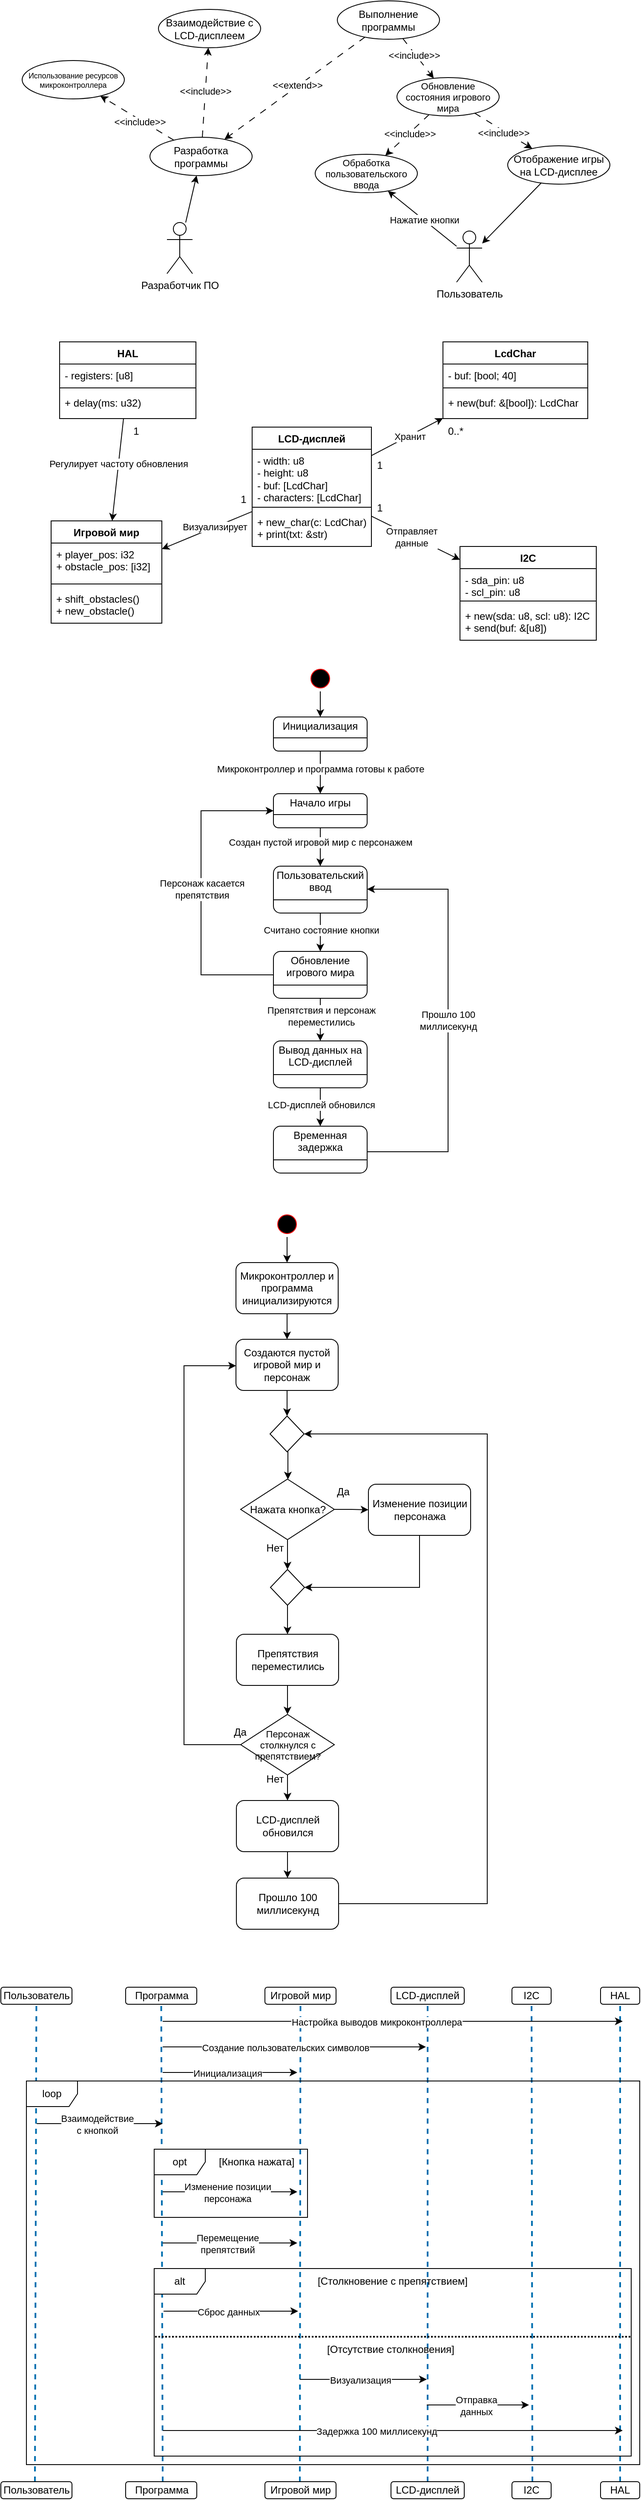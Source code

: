 <mxfile version="24.7.17">
  <diagram name="Страница — 1" id="KuF1aNF__Dn9vjjgXvMM">
    <mxGraphModel dx="986" dy="610" grid="1" gridSize="10" guides="1" tooltips="1" connect="1" arrows="1" fold="1" page="1" pageScale="1" pageWidth="827" pageHeight="1169" math="0" shadow="0">
      <root>
        <mxCell id="0" />
        <mxCell id="1" parent="0" />
        <mxCell id="JjOBAPiL2dtptpmDhJaX-1" value="Пользователь" style="shape=umlActor;verticalLabelPosition=bottom;verticalAlign=top;html=1;outlineConnect=0;" vertex="1" parent="1">
          <mxGeometry x="570" y="300" width="30" height="60" as="geometry" />
        </mxCell>
        <mxCell id="JjOBAPiL2dtptpmDhJaX-2" value="Разработчик ПО" style="shape=umlActor;verticalLabelPosition=bottom;verticalAlign=top;html=1;outlineConnect=0;" vertex="1" parent="1">
          <mxGeometry x="230" y="290" width="30" height="60" as="geometry" />
        </mxCell>
        <mxCell id="JjOBAPiL2dtptpmDhJaX-4" value="Разработка программы" style="ellipse;whiteSpace=wrap;html=1;" vertex="1" parent="1">
          <mxGeometry x="210" y="190" width="120" height="45" as="geometry" />
        </mxCell>
        <mxCell id="JjOBAPiL2dtptpmDhJaX-5" value="Использование ресурсов микроконтроллера" style="ellipse;whiteSpace=wrap;html=1;fontSize=9;" vertex="1" parent="1">
          <mxGeometry x="60" y="100" width="120" height="45" as="geometry" />
        </mxCell>
        <mxCell id="JjOBAPiL2dtptpmDhJaX-6" value="Взаимодействие с LCD-дисплеем" style="ellipse;whiteSpace=wrap;html=1;" vertex="1" parent="1">
          <mxGeometry x="220" y="40" width="120" height="45" as="geometry" />
        </mxCell>
        <mxCell id="JjOBAPiL2dtptpmDhJaX-7" value="Выполнение программы" style="ellipse;whiteSpace=wrap;html=1;" vertex="1" parent="1">
          <mxGeometry x="430" y="30" width="120" height="45" as="geometry" />
        </mxCell>
        <mxCell id="JjOBAPiL2dtptpmDhJaX-8" value="Обновление состояния игрового мира" style="ellipse;whiteSpace=wrap;html=1;fontSize=11;" vertex="1" parent="1">
          <mxGeometry x="500" y="120" width="120" height="45" as="geometry" />
        </mxCell>
        <mxCell id="JjOBAPiL2dtptpmDhJaX-9" value="Обработка пользовательского ввода" style="ellipse;whiteSpace=wrap;html=1;fontSize=11;" vertex="1" parent="1">
          <mxGeometry x="404" y="210" width="120" height="45" as="geometry" />
        </mxCell>
        <mxCell id="JjOBAPiL2dtptpmDhJaX-10" value="Отображение игры на LCD-дисплее" style="ellipse;whiteSpace=wrap;html=1;" vertex="1" parent="1">
          <mxGeometry x="630" y="200" width="120" height="45" as="geometry" />
        </mxCell>
        <mxCell id="JjOBAPiL2dtptpmDhJaX-17" value="" style="endArrow=classic;html=1;rounded=0;dashed=1;dashPattern=8 8;" edge="1" parent="1" source="JjOBAPiL2dtptpmDhJaX-4" target="JjOBAPiL2dtptpmDhJaX-5">
          <mxGeometry width="50" height="50" relative="1" as="geometry">
            <mxPoint x="360" y="200" as="sourcePoint" />
            <mxPoint x="410" y="150" as="targetPoint" />
          </mxGeometry>
        </mxCell>
        <mxCell id="JjOBAPiL2dtptpmDhJaX-33" value="&amp;lt;&amp;lt;include&amp;gt;&amp;gt;" style="edgeLabel;html=1;align=center;verticalAlign=middle;resizable=0;points=[];" vertex="1" connectable="0" parent="JjOBAPiL2dtptpmDhJaX-17">
          <mxGeometry x="-0.087" y="2" relative="1" as="geometry">
            <mxPoint as="offset" />
          </mxGeometry>
        </mxCell>
        <mxCell id="JjOBAPiL2dtptpmDhJaX-18" value="" style="endArrow=classic;html=1;rounded=0;dashed=1;dashPattern=8 8;" edge="1" parent="1" source="JjOBAPiL2dtptpmDhJaX-4" target="JjOBAPiL2dtptpmDhJaX-6">
          <mxGeometry width="50" height="50" relative="1" as="geometry">
            <mxPoint x="330" y="171" as="sourcePoint" />
            <mxPoint x="244" y="120" as="targetPoint" />
          </mxGeometry>
        </mxCell>
        <mxCell id="JjOBAPiL2dtptpmDhJaX-32" value="&amp;lt;&amp;lt;include&amp;gt;&amp;gt;" style="edgeLabel;html=1;align=center;verticalAlign=middle;resizable=0;points=[];" vertex="1" connectable="0" parent="JjOBAPiL2dtptpmDhJaX-18">
          <mxGeometry x="0.026" relative="1" as="geometry">
            <mxPoint as="offset" />
          </mxGeometry>
        </mxCell>
        <mxCell id="JjOBAPiL2dtptpmDhJaX-19" value="" style="endArrow=classic;html=1;rounded=0;dashed=1;dashPattern=8 8;" edge="1" parent="1" source="JjOBAPiL2dtptpmDhJaX-7" target="JjOBAPiL2dtptpmDhJaX-4">
          <mxGeometry width="50" height="50" relative="1" as="geometry">
            <mxPoint x="390" y="165" as="sourcePoint" />
            <mxPoint x="390" y="60" as="targetPoint" />
          </mxGeometry>
        </mxCell>
        <mxCell id="JjOBAPiL2dtptpmDhJaX-31" value="&amp;lt;&amp;lt;extend&amp;gt;&amp;gt;" style="edgeLabel;html=1;align=center;verticalAlign=middle;resizable=0;points=[];" vertex="1" connectable="0" parent="JjOBAPiL2dtptpmDhJaX-19">
          <mxGeometry x="-0.043" y="-1" relative="1" as="geometry">
            <mxPoint as="offset" />
          </mxGeometry>
        </mxCell>
        <mxCell id="JjOBAPiL2dtptpmDhJaX-20" value="" style="endArrow=classic;html=1;rounded=0;dashed=1;dashPattern=8 8;" edge="1" parent="1" source="JjOBAPiL2dtptpmDhJaX-7" target="JjOBAPiL2dtptpmDhJaX-8">
          <mxGeometry width="50" height="50" relative="1" as="geometry">
            <mxPoint x="484" y="130" as="sourcePoint" />
            <mxPoint x="310" y="251" as="targetPoint" />
          </mxGeometry>
        </mxCell>
        <mxCell id="JjOBAPiL2dtptpmDhJaX-30" value="&amp;lt;&amp;lt;include&amp;gt;&amp;gt;" style="edgeLabel;html=1;align=center;verticalAlign=middle;resizable=0;points=[];" vertex="1" connectable="0" parent="JjOBAPiL2dtptpmDhJaX-20">
          <mxGeometry x="-0.202" y="-2" relative="1" as="geometry">
            <mxPoint as="offset" />
          </mxGeometry>
        </mxCell>
        <mxCell id="JjOBAPiL2dtptpmDhJaX-21" value="" style="endArrow=classic;html=1;rounded=0;dashed=1;dashPattern=8 8;" edge="1" parent="1" source="JjOBAPiL2dtptpmDhJaX-8" target="JjOBAPiL2dtptpmDhJaX-9">
          <mxGeometry width="50" height="50" relative="1" as="geometry">
            <mxPoint x="525" y="84" as="sourcePoint" />
            <mxPoint x="555" y="131" as="targetPoint" />
          </mxGeometry>
        </mxCell>
        <mxCell id="JjOBAPiL2dtptpmDhJaX-28" value="&amp;lt;&amp;lt;include&amp;gt;&amp;gt;" style="edgeLabel;html=1;align=center;verticalAlign=middle;resizable=0;points=[];" vertex="1" connectable="0" parent="JjOBAPiL2dtptpmDhJaX-21">
          <mxGeometry x="-0.097" y="1" relative="1" as="geometry">
            <mxPoint as="offset" />
          </mxGeometry>
        </mxCell>
        <mxCell id="JjOBAPiL2dtptpmDhJaX-22" value="" style="endArrow=classic;html=1;rounded=0;dashed=1;dashPattern=8 8;" edge="1" parent="1" source="JjOBAPiL2dtptpmDhJaX-8" target="JjOBAPiL2dtptpmDhJaX-10">
          <mxGeometry width="50" height="50" relative="1" as="geometry">
            <mxPoint x="551" y="174" as="sourcePoint" />
            <mxPoint x="509" y="221" as="targetPoint" />
          </mxGeometry>
        </mxCell>
        <mxCell id="JjOBAPiL2dtptpmDhJaX-29" value="&amp;lt;&amp;lt;include&amp;gt;&amp;gt;" style="edgeLabel;html=1;align=center;verticalAlign=middle;resizable=0;points=[];" vertex="1" connectable="0" parent="JjOBAPiL2dtptpmDhJaX-22">
          <mxGeometry x="0.004" y="-2" relative="1" as="geometry">
            <mxPoint as="offset" />
          </mxGeometry>
        </mxCell>
        <mxCell id="JjOBAPiL2dtptpmDhJaX-23" value="" style="endArrow=classic;html=1;rounded=0;" edge="1" parent="1" source="JjOBAPiL2dtptpmDhJaX-1" target="JjOBAPiL2dtptpmDhJaX-9">
          <mxGeometry width="50" height="50" relative="1" as="geometry">
            <mxPoint x="430" y="390" as="sourcePoint" />
            <mxPoint x="480" y="340" as="targetPoint" />
          </mxGeometry>
        </mxCell>
        <mxCell id="JjOBAPiL2dtptpmDhJaX-27" value="Нажатие кнопки" style="edgeLabel;html=1;align=center;verticalAlign=middle;resizable=0;points=[];" vertex="1" connectable="0" parent="JjOBAPiL2dtptpmDhJaX-23">
          <mxGeometry x="-0.045" relative="1" as="geometry">
            <mxPoint as="offset" />
          </mxGeometry>
        </mxCell>
        <mxCell id="JjOBAPiL2dtptpmDhJaX-24" value="" style="endArrow=classic;html=1;rounded=0;" edge="1" parent="1" source="JjOBAPiL2dtptpmDhJaX-10" target="JjOBAPiL2dtptpmDhJaX-1">
          <mxGeometry width="50" height="50" relative="1" as="geometry">
            <mxPoint x="806" y="400" as="sourcePoint" />
            <mxPoint x="720" y="310" as="targetPoint" />
          </mxGeometry>
        </mxCell>
        <mxCell id="JjOBAPiL2dtptpmDhJaX-25" value="" style="endArrow=classic;html=1;rounded=0;" edge="1" parent="1" source="JjOBAPiL2dtptpmDhJaX-2" target="JjOBAPiL2dtptpmDhJaX-4">
          <mxGeometry width="50" height="50" relative="1" as="geometry">
            <mxPoint x="376" y="390" as="sourcePoint" />
            <mxPoint x="290" y="300" as="targetPoint" />
          </mxGeometry>
        </mxCell>
        <mxCell id="JjOBAPiL2dtptpmDhJaX-35" value="Игровой мир" style="swimlane;fontStyle=1;align=center;verticalAlign=top;childLayout=stackLayout;horizontal=1;startSize=26;horizontalStack=0;resizeParent=1;resizeParentMax=0;resizeLast=0;collapsible=1;marginBottom=0;whiteSpace=wrap;html=1;" vertex="1" parent="1">
          <mxGeometry x="94" y="640" width="130" height="120" as="geometry" />
        </mxCell>
        <mxCell id="JjOBAPiL2dtptpmDhJaX-36" value="+ player_pos: i32&lt;div&gt;+ obstacle_pos: [i32]&lt;/div&gt;" style="text;strokeColor=none;fillColor=none;align=left;verticalAlign=top;spacingLeft=4;spacingRight=4;overflow=hidden;rotatable=0;points=[[0,0.5],[1,0.5]];portConstraint=eastwest;whiteSpace=wrap;html=1;" vertex="1" parent="JjOBAPiL2dtptpmDhJaX-35">
          <mxGeometry y="26" width="130" height="44" as="geometry" />
        </mxCell>
        <mxCell id="JjOBAPiL2dtptpmDhJaX-37" value="" style="line;strokeWidth=1;fillColor=none;align=left;verticalAlign=middle;spacingTop=-1;spacingLeft=3;spacingRight=3;rotatable=0;labelPosition=right;points=[];portConstraint=eastwest;strokeColor=inherit;" vertex="1" parent="JjOBAPiL2dtptpmDhJaX-35">
          <mxGeometry y="70" width="130" height="8" as="geometry" />
        </mxCell>
        <mxCell id="JjOBAPiL2dtptpmDhJaX-38" value="+ shift_obstacles()&lt;div&gt;+ new_obstacle()&lt;/div&gt;" style="text;strokeColor=none;fillColor=none;align=left;verticalAlign=top;spacingLeft=4;spacingRight=4;overflow=hidden;rotatable=0;points=[[0,0.5],[1,0.5]];portConstraint=eastwest;whiteSpace=wrap;html=1;" vertex="1" parent="JjOBAPiL2dtptpmDhJaX-35">
          <mxGeometry y="78" width="130" height="42" as="geometry" />
        </mxCell>
        <mxCell id="JjOBAPiL2dtptpmDhJaX-39" value="LCD-дисплей" style="swimlane;fontStyle=1;align=center;verticalAlign=top;childLayout=stackLayout;horizontal=1;startSize=26;horizontalStack=0;resizeParent=1;resizeParentMax=0;resizeLast=0;collapsible=1;marginBottom=0;whiteSpace=wrap;html=1;" vertex="1" parent="1">
          <mxGeometry x="330" y="530" width="140" height="140" as="geometry" />
        </mxCell>
        <mxCell id="JjOBAPiL2dtptpmDhJaX-40" value="- width: u8&lt;div&gt;- height: u8&lt;/div&gt;&lt;div&gt;- buf: [LcdChar]&lt;/div&gt;&lt;div&gt;- characters: [LcdChar]&lt;/div&gt;" style="text;strokeColor=none;fillColor=none;align=left;verticalAlign=top;spacingLeft=4;spacingRight=4;overflow=hidden;rotatable=0;points=[[0,0.5],[1,0.5]];portConstraint=eastwest;whiteSpace=wrap;html=1;" vertex="1" parent="JjOBAPiL2dtptpmDhJaX-39">
          <mxGeometry y="26" width="140" height="64" as="geometry" />
        </mxCell>
        <mxCell id="JjOBAPiL2dtptpmDhJaX-41" value="" style="line;strokeWidth=1;fillColor=none;align=left;verticalAlign=middle;spacingTop=-1;spacingLeft=3;spacingRight=3;rotatable=0;labelPosition=right;points=[];portConstraint=eastwest;strokeColor=inherit;" vertex="1" parent="JjOBAPiL2dtptpmDhJaX-39">
          <mxGeometry y="90" width="140" height="8" as="geometry" />
        </mxCell>
        <mxCell id="JjOBAPiL2dtptpmDhJaX-42" value="+ new_char(c: LcdChar)&lt;div&gt;+ print(txt: &amp;amp;str)&lt;/div&gt;" style="text;strokeColor=none;fillColor=none;align=left;verticalAlign=top;spacingLeft=4;spacingRight=4;overflow=hidden;rotatable=0;points=[[0,0.5],[1,0.5]];portConstraint=eastwest;whiteSpace=wrap;html=1;" vertex="1" parent="JjOBAPiL2dtptpmDhJaX-39">
          <mxGeometry y="98" width="140" height="42" as="geometry" />
        </mxCell>
        <mxCell id="JjOBAPiL2dtptpmDhJaX-43" value="LcdChar" style="swimlane;fontStyle=1;align=center;verticalAlign=top;childLayout=stackLayout;horizontal=1;startSize=26;horizontalStack=0;resizeParent=1;resizeParentMax=0;resizeLast=0;collapsible=1;marginBottom=0;whiteSpace=wrap;html=1;" vertex="1" parent="1">
          <mxGeometry x="554" y="430" width="170" height="90" as="geometry" />
        </mxCell>
        <mxCell id="JjOBAPiL2dtptpmDhJaX-44" value="- buf: [bool; 40]" style="text;strokeColor=none;fillColor=none;align=left;verticalAlign=top;spacingLeft=4;spacingRight=4;overflow=hidden;rotatable=0;points=[[0,0.5],[1,0.5]];portConstraint=eastwest;whiteSpace=wrap;html=1;" vertex="1" parent="JjOBAPiL2dtptpmDhJaX-43">
          <mxGeometry y="26" width="170" height="24" as="geometry" />
        </mxCell>
        <mxCell id="JjOBAPiL2dtptpmDhJaX-45" value="" style="line;strokeWidth=1;fillColor=none;align=left;verticalAlign=middle;spacingTop=-1;spacingLeft=3;spacingRight=3;rotatable=0;labelPosition=right;points=[];portConstraint=eastwest;strokeColor=inherit;" vertex="1" parent="JjOBAPiL2dtptpmDhJaX-43">
          <mxGeometry y="50" width="170" height="8" as="geometry" />
        </mxCell>
        <mxCell id="JjOBAPiL2dtptpmDhJaX-46" value="+ new(buf: &amp;amp;[bool]): LcdChar" style="text;strokeColor=none;fillColor=none;align=left;verticalAlign=top;spacingLeft=4;spacingRight=4;overflow=hidden;rotatable=0;points=[[0,0.5],[1,0.5]];portConstraint=eastwest;whiteSpace=wrap;html=1;" vertex="1" parent="JjOBAPiL2dtptpmDhJaX-43">
          <mxGeometry y="58" width="170" height="32" as="geometry" />
        </mxCell>
        <mxCell id="JjOBAPiL2dtptpmDhJaX-48" value="I2C" style="swimlane;fontStyle=1;align=center;verticalAlign=top;childLayout=stackLayout;horizontal=1;startSize=26;horizontalStack=0;resizeParent=1;resizeParentMax=0;resizeLast=0;collapsible=1;marginBottom=0;whiteSpace=wrap;html=1;" vertex="1" parent="1">
          <mxGeometry x="574" y="670" width="160" height="110" as="geometry" />
        </mxCell>
        <mxCell id="JjOBAPiL2dtptpmDhJaX-49" value="- sda_pin: u8&lt;div&gt;- scl_pin: u8&lt;/div&gt;" style="text;strokeColor=none;fillColor=none;align=left;verticalAlign=top;spacingLeft=4;spacingRight=4;overflow=hidden;rotatable=0;points=[[0,0.5],[1,0.5]];portConstraint=eastwest;whiteSpace=wrap;html=1;" vertex="1" parent="JjOBAPiL2dtptpmDhJaX-48">
          <mxGeometry y="26" width="160" height="34" as="geometry" />
        </mxCell>
        <mxCell id="JjOBAPiL2dtptpmDhJaX-50" value="" style="line;strokeWidth=1;fillColor=none;align=left;verticalAlign=middle;spacingTop=-1;spacingLeft=3;spacingRight=3;rotatable=0;labelPosition=right;points=[];portConstraint=eastwest;strokeColor=inherit;" vertex="1" parent="JjOBAPiL2dtptpmDhJaX-48">
          <mxGeometry y="60" width="160" height="8" as="geometry" />
        </mxCell>
        <mxCell id="JjOBAPiL2dtptpmDhJaX-51" value="&lt;div&gt;+ new(sda: u8, scl: u8): I2C&lt;/div&gt;+ send(buf: &amp;amp;[u8])" style="text;strokeColor=none;fillColor=none;align=left;verticalAlign=top;spacingLeft=4;spacingRight=4;overflow=hidden;rotatable=0;points=[[0,0.5],[1,0.5]];portConstraint=eastwest;whiteSpace=wrap;html=1;" vertex="1" parent="JjOBAPiL2dtptpmDhJaX-48">
          <mxGeometry y="68" width="160" height="42" as="geometry" />
        </mxCell>
        <mxCell id="JjOBAPiL2dtptpmDhJaX-52" value="HAL" style="swimlane;fontStyle=1;align=center;verticalAlign=top;childLayout=stackLayout;horizontal=1;startSize=26;horizontalStack=0;resizeParent=1;resizeParentMax=0;resizeLast=0;collapsible=1;marginBottom=0;whiteSpace=wrap;html=1;" vertex="1" parent="1">
          <mxGeometry x="104" y="430" width="160" height="90" as="geometry" />
        </mxCell>
        <mxCell id="JjOBAPiL2dtptpmDhJaX-53" value="- registers: [u8]" style="text;strokeColor=none;fillColor=none;align=left;verticalAlign=top;spacingLeft=4;spacingRight=4;overflow=hidden;rotatable=0;points=[[0,0.5],[1,0.5]];portConstraint=eastwest;whiteSpace=wrap;html=1;" vertex="1" parent="JjOBAPiL2dtptpmDhJaX-52">
          <mxGeometry y="26" width="160" height="24" as="geometry" />
        </mxCell>
        <mxCell id="JjOBAPiL2dtptpmDhJaX-54" value="" style="line;strokeWidth=1;fillColor=none;align=left;verticalAlign=middle;spacingTop=-1;spacingLeft=3;spacingRight=3;rotatable=0;labelPosition=right;points=[];portConstraint=eastwest;strokeColor=inherit;" vertex="1" parent="JjOBAPiL2dtptpmDhJaX-52">
          <mxGeometry y="50" width="160" height="8" as="geometry" />
        </mxCell>
        <mxCell id="JjOBAPiL2dtptpmDhJaX-55" value="+ delay(ms: u32)&lt;div&gt;&lt;/div&gt;" style="text;strokeColor=none;fillColor=none;align=left;verticalAlign=top;spacingLeft=4;spacingRight=4;overflow=hidden;rotatable=0;points=[[0,0.5],[1,0.5]];portConstraint=eastwest;whiteSpace=wrap;html=1;" vertex="1" parent="JjOBAPiL2dtptpmDhJaX-52">
          <mxGeometry y="58" width="160" height="32" as="geometry" />
        </mxCell>
        <mxCell id="JjOBAPiL2dtptpmDhJaX-56" value="" style="endArrow=classic;html=1;rounded=0;" edge="1" parent="1" source="JjOBAPiL2dtptpmDhJaX-52" target="JjOBAPiL2dtptpmDhJaX-35">
          <mxGeometry width="50" height="50" relative="1" as="geometry">
            <mxPoint x="424" y="610" as="sourcePoint" />
            <mxPoint x="474" y="560" as="targetPoint" />
          </mxGeometry>
        </mxCell>
        <mxCell id="JjOBAPiL2dtptpmDhJaX-60" value="Регулирует частоту обновления" style="edgeLabel;html=1;align=center;verticalAlign=middle;resizable=0;points=[];" vertex="1" connectable="0" parent="JjOBAPiL2dtptpmDhJaX-56">
          <mxGeometry x="-0.115" relative="1" as="geometry">
            <mxPoint as="offset" />
          </mxGeometry>
        </mxCell>
        <mxCell id="JjOBAPiL2dtptpmDhJaX-57" value="" style="endArrow=classic;html=1;rounded=0;" edge="1" parent="1" source="JjOBAPiL2dtptpmDhJaX-39" target="JjOBAPiL2dtptpmDhJaX-35">
          <mxGeometry width="50" height="50" relative="1" as="geometry">
            <mxPoint x="304" y="730" as="sourcePoint" />
            <mxPoint x="183" y="650" as="targetPoint" />
          </mxGeometry>
        </mxCell>
        <mxCell id="JjOBAPiL2dtptpmDhJaX-62" value="Визуализирует" style="edgeLabel;html=1;align=center;verticalAlign=middle;resizable=0;points=[];" vertex="1" connectable="0" parent="JjOBAPiL2dtptpmDhJaX-57">
          <mxGeometry x="-0.173" y="-1" relative="1" as="geometry">
            <mxPoint as="offset" />
          </mxGeometry>
        </mxCell>
        <mxCell id="JjOBAPiL2dtptpmDhJaX-58" value="" style="endArrow=classic;html=1;rounded=0;" edge="1" parent="1" source="JjOBAPiL2dtptpmDhJaX-39" target="JjOBAPiL2dtptpmDhJaX-48">
          <mxGeometry width="50" height="50" relative="1" as="geometry">
            <mxPoint x="404" y="790" as="sourcePoint" />
            <mxPoint x="514" y="750" as="targetPoint" />
          </mxGeometry>
        </mxCell>
        <mxCell id="JjOBAPiL2dtptpmDhJaX-64" value="Отправляет&lt;div&gt;данные&lt;/div&gt;" style="edgeLabel;html=1;align=center;verticalAlign=middle;resizable=0;points=[];" vertex="1" connectable="0" parent="JjOBAPiL2dtptpmDhJaX-58">
          <mxGeometry x="-0.084" y="-1" relative="1" as="geometry">
            <mxPoint as="offset" />
          </mxGeometry>
        </mxCell>
        <mxCell id="JjOBAPiL2dtptpmDhJaX-59" value="" style="endArrow=classic;html=1;rounded=0;" edge="1" parent="1" source="JjOBAPiL2dtptpmDhJaX-39" target="JjOBAPiL2dtptpmDhJaX-43">
          <mxGeometry width="50" height="50" relative="1" as="geometry">
            <mxPoint x="494" y="650" as="sourcePoint" />
            <mxPoint x="569" y="681" as="targetPoint" />
          </mxGeometry>
        </mxCell>
        <mxCell id="JjOBAPiL2dtptpmDhJaX-63" value="Хранит" style="edgeLabel;html=1;align=center;verticalAlign=middle;resizable=0;points=[];" vertex="1" connectable="0" parent="JjOBAPiL2dtptpmDhJaX-59">
          <mxGeometry x="0.058" y="-2" relative="1" as="geometry">
            <mxPoint y="-1" as="offset" />
          </mxGeometry>
        </mxCell>
        <mxCell id="JjOBAPiL2dtptpmDhJaX-66" value="1" style="text;html=1;align=center;verticalAlign=middle;whiteSpace=wrap;rounded=0;" vertex="1" parent="1">
          <mxGeometry x="164" y="520" width="60" height="30" as="geometry" />
        </mxCell>
        <mxCell id="JjOBAPiL2dtptpmDhJaX-67" value="1" style="text;html=1;align=center;verticalAlign=middle;whiteSpace=wrap;rounded=0;" vertex="1" parent="1">
          <mxGeometry x="290" y="600" width="60" height="30" as="geometry" />
        </mxCell>
        <mxCell id="JjOBAPiL2dtptpmDhJaX-68" value="1" style="text;html=1;align=center;verticalAlign=middle;whiteSpace=wrap;rounded=0;" vertex="1" parent="1">
          <mxGeometry x="450" y="560" width="60" height="30" as="geometry" />
        </mxCell>
        <mxCell id="JjOBAPiL2dtptpmDhJaX-69" value="1" style="text;html=1;align=center;verticalAlign=middle;whiteSpace=wrap;rounded=0;" vertex="1" parent="1">
          <mxGeometry x="450" y="610" width="60" height="30" as="geometry" />
        </mxCell>
        <mxCell id="JjOBAPiL2dtptpmDhJaX-70" value="0..*" style="text;html=1;align=center;verticalAlign=middle;whiteSpace=wrap;rounded=0;" vertex="1" parent="1">
          <mxGeometry x="539" y="520" width="60" height="30" as="geometry" />
        </mxCell>
        <mxCell id="JjOBAPiL2dtptpmDhJaX-109" style="edgeStyle=orthogonalEdgeStyle;rounded=0;orthogonalLoop=1;jettySize=auto;html=1;exitX=0;exitY=0.5;exitDx=0;exitDy=0;entryX=0;entryY=0.5;entryDx=0;entryDy=0;" edge="1" parent="1" source="JjOBAPiL2dtptpmDhJaX-110">
          <mxGeometry relative="1" as="geometry">
            <Array as="points">
              <mxPoint x="509.97" y="1455" />
              <mxPoint x="509.97" y="1135" />
            </Array>
            <mxPoint x="642.47" y="1135" as="targetPoint" />
          </mxGeometry>
        </mxCell>
        <mxCell id="JjOBAPiL2dtptpmDhJaX-112" value="" style="ellipse;html=1;shape=startState;fillColor=#000000;strokeColor=#ff0000;" vertex="1" parent="1">
          <mxGeometry x="395" y="810" width="30" height="30" as="geometry" />
        </mxCell>
        <mxCell id="JjOBAPiL2dtptpmDhJaX-157" style="edgeStyle=orthogonalEdgeStyle;rounded=0;orthogonalLoop=1;jettySize=auto;html=1;" edge="1" parent="1" source="JjOBAPiL2dtptpmDhJaX-112" target="JjOBAPiL2dtptpmDhJaX-156">
          <mxGeometry relative="1" as="geometry">
            <mxPoint x="480" y="860" as="targetPoint" />
          </mxGeometry>
        </mxCell>
        <mxCell id="JjOBAPiL2dtptpmDhJaX-160" style="edgeStyle=orthogonalEdgeStyle;rounded=0;orthogonalLoop=1;jettySize=auto;html=1;" edge="1" parent="1" source="JjOBAPiL2dtptpmDhJaX-156" target="JjOBAPiL2dtptpmDhJaX-159">
          <mxGeometry relative="1" as="geometry" />
        </mxCell>
        <mxCell id="JjOBAPiL2dtptpmDhJaX-161" value="Микроконтроллер и программа готовы к работе" style="edgeLabel;html=1;align=center;verticalAlign=middle;resizable=0;points=[];" vertex="1" connectable="0" parent="JjOBAPiL2dtptpmDhJaX-160">
          <mxGeometry x="-0.183" relative="1" as="geometry">
            <mxPoint as="offset" />
          </mxGeometry>
        </mxCell>
        <mxCell id="JjOBAPiL2dtptpmDhJaX-156" value="&lt;p style=&quot;margin: 4px 0px 0px; text-align: center;&quot;&gt;Инициализация&lt;/p&gt;&lt;hr size=&quot;1&quot; style=&quot;border-style:solid;&quot;&gt;&lt;p style=&quot;margin:0px;margin-left:8px;&quot;&gt;&lt;br&gt;&lt;/p&gt;" style="verticalAlign=top;align=left;overflow=fill;html=1;whiteSpace=wrap;rounded=1;" vertex="1" parent="1">
          <mxGeometry x="355" y="870" width="110" height="40" as="geometry" />
        </mxCell>
        <mxCell id="JjOBAPiL2dtptpmDhJaX-163" style="edgeStyle=orthogonalEdgeStyle;rounded=0;orthogonalLoop=1;jettySize=auto;html=1;" edge="1" parent="1" source="JjOBAPiL2dtptpmDhJaX-159" target="JjOBAPiL2dtptpmDhJaX-162">
          <mxGeometry relative="1" as="geometry" />
        </mxCell>
        <mxCell id="JjOBAPiL2dtptpmDhJaX-164" value="Создан пустой игровой мир с персонажем" style="edgeLabel;html=1;align=center;verticalAlign=middle;resizable=0;points=[];" vertex="1" connectable="0" parent="JjOBAPiL2dtptpmDhJaX-163">
          <mxGeometry x="-0.259" relative="1" as="geometry">
            <mxPoint as="offset" />
          </mxGeometry>
        </mxCell>
        <mxCell id="JjOBAPiL2dtptpmDhJaX-159" value="&lt;p style=&quot;margin: 4px 0px 0px; text-align: center;&quot;&gt;Начало игры&lt;/p&gt;&lt;hr size=&quot;1&quot; style=&quot;border-style:solid;&quot;&gt;&lt;p style=&quot;margin:0px;margin-left:8px;&quot;&gt;&lt;br&gt;&lt;/p&gt;" style="verticalAlign=top;align=left;overflow=fill;html=1;whiteSpace=wrap;rounded=1;" vertex="1" parent="1">
          <mxGeometry x="355" y="960" width="110" height="40" as="geometry" />
        </mxCell>
        <mxCell id="JjOBAPiL2dtptpmDhJaX-166" style="edgeStyle=orthogonalEdgeStyle;rounded=0;orthogonalLoop=1;jettySize=auto;html=1;exitX=0.5;exitY=1;exitDx=0;exitDy=0;" edge="1" parent="1" source="JjOBAPiL2dtptpmDhJaX-162" target="JjOBAPiL2dtptpmDhJaX-165">
          <mxGeometry relative="1" as="geometry" />
        </mxCell>
        <mxCell id="JjOBAPiL2dtptpmDhJaX-169" value="Считано состояние кнопки" style="edgeLabel;html=1;align=center;verticalAlign=middle;resizable=0;points=[];" vertex="1" connectable="0" parent="JjOBAPiL2dtptpmDhJaX-166">
          <mxGeometry x="-0.126" y="1" relative="1" as="geometry">
            <mxPoint as="offset" />
          </mxGeometry>
        </mxCell>
        <mxCell id="JjOBAPiL2dtptpmDhJaX-162" value="&lt;p style=&quot;margin: 4px 0px 0px; text-align: center;&quot;&gt;Пользовательский ввод&lt;/p&gt;&lt;hr size=&quot;1&quot; style=&quot;border-style:solid;&quot;&gt;&lt;p style=&quot;margin:0px;margin-left:8px;&quot;&gt;&lt;br&gt;&lt;/p&gt;" style="verticalAlign=top;align=left;overflow=fill;html=1;whiteSpace=wrap;rounded=1;" vertex="1" parent="1">
          <mxGeometry x="355" y="1045" width="110" height="55" as="geometry" />
        </mxCell>
        <mxCell id="JjOBAPiL2dtptpmDhJaX-167" style="edgeStyle=orthogonalEdgeStyle;rounded=0;orthogonalLoop=1;jettySize=auto;html=1;entryX=0;entryY=0.5;entryDx=0;entryDy=0;" edge="1" parent="1" source="JjOBAPiL2dtptpmDhJaX-165" target="JjOBAPiL2dtptpmDhJaX-159">
          <mxGeometry relative="1" as="geometry">
            <Array as="points">
              <mxPoint x="270" y="1172" />
              <mxPoint x="270" y="980" />
            </Array>
          </mxGeometry>
        </mxCell>
        <mxCell id="JjOBAPiL2dtptpmDhJaX-168" value="Персонаж касается&lt;div&gt;препятствия&lt;/div&gt;" style="edgeLabel;html=1;align=center;verticalAlign=middle;resizable=0;points=[];" vertex="1" connectable="0" parent="JjOBAPiL2dtptpmDhJaX-167">
          <mxGeometry x="0.027" y="-1" relative="1" as="geometry">
            <mxPoint as="offset" />
          </mxGeometry>
        </mxCell>
        <mxCell id="JjOBAPiL2dtptpmDhJaX-171" style="edgeStyle=orthogonalEdgeStyle;rounded=0;orthogonalLoop=1;jettySize=auto;html=1;exitX=0.5;exitY=1;exitDx=0;exitDy=0;entryX=0.5;entryY=0;entryDx=0;entryDy=0;" edge="1" parent="1" source="JjOBAPiL2dtptpmDhJaX-165" target="JjOBAPiL2dtptpmDhJaX-170">
          <mxGeometry relative="1" as="geometry" />
        </mxCell>
        <mxCell id="JjOBAPiL2dtptpmDhJaX-172" value="Препятствия и персонаж&lt;div&gt;переместились&lt;/div&gt;" style="edgeLabel;html=1;align=center;verticalAlign=middle;resizable=0;points=[];" vertex="1" connectable="0" parent="JjOBAPiL2dtptpmDhJaX-171">
          <mxGeometry x="-0.186" y="1" relative="1" as="geometry">
            <mxPoint as="offset" />
          </mxGeometry>
        </mxCell>
        <mxCell id="JjOBAPiL2dtptpmDhJaX-165" value="&lt;p style=&quot;margin: 4px 0px 0px; text-align: center;&quot;&gt;Обновление игрового мира&lt;/p&gt;&lt;hr size=&quot;1&quot; style=&quot;border-style:solid;&quot;&gt;&lt;p style=&quot;margin:0px;margin-left:8px;&quot;&gt;&lt;br&gt;&lt;/p&gt;" style="verticalAlign=top;align=left;overflow=fill;html=1;whiteSpace=wrap;rounded=1;" vertex="1" parent="1">
          <mxGeometry x="355" y="1145" width="110" height="55" as="geometry" />
        </mxCell>
        <mxCell id="JjOBAPiL2dtptpmDhJaX-175" style="edgeStyle=orthogonalEdgeStyle;rounded=0;orthogonalLoop=1;jettySize=auto;html=1;" edge="1" parent="1" source="JjOBAPiL2dtptpmDhJaX-170" target="JjOBAPiL2dtptpmDhJaX-174">
          <mxGeometry relative="1" as="geometry" />
        </mxCell>
        <mxCell id="JjOBAPiL2dtptpmDhJaX-176" value="LCD-дисплей обновился" style="edgeLabel;html=1;align=center;verticalAlign=middle;resizable=0;points=[];" vertex="1" connectable="0" parent="JjOBAPiL2dtptpmDhJaX-175">
          <mxGeometry x="-0.116" y="1" relative="1" as="geometry">
            <mxPoint as="offset" />
          </mxGeometry>
        </mxCell>
        <mxCell id="JjOBAPiL2dtptpmDhJaX-170" value="&lt;p style=&quot;margin: 4px 0px 0px; text-align: center;&quot;&gt;Вывод данных на LCD-дисплей&lt;/p&gt;&lt;hr size=&quot;1&quot; style=&quot;border-style:solid;&quot;&gt;&lt;p style=&quot;margin:0px;margin-left:8px;&quot;&gt;&lt;br&gt;&lt;/p&gt;" style="verticalAlign=top;align=left;overflow=fill;html=1;whiteSpace=wrap;rounded=1;" vertex="1" parent="1">
          <mxGeometry x="355" y="1250" width="110" height="55" as="geometry" />
        </mxCell>
        <mxCell id="JjOBAPiL2dtptpmDhJaX-177" style="edgeStyle=orthogonalEdgeStyle;rounded=0;orthogonalLoop=1;jettySize=auto;html=1;" edge="1" parent="1" source="JjOBAPiL2dtptpmDhJaX-174" target="JjOBAPiL2dtptpmDhJaX-162">
          <mxGeometry relative="1" as="geometry">
            <mxPoint x="580" y="1070" as="targetPoint" />
            <Array as="points">
              <mxPoint x="560" y="1380" />
              <mxPoint x="560" y="1072" />
            </Array>
          </mxGeometry>
        </mxCell>
        <mxCell id="JjOBAPiL2dtptpmDhJaX-178" value="Прошло 100&lt;div&gt;миллисекунд&lt;/div&gt;" style="edgeLabel;html=1;align=center;verticalAlign=middle;resizable=0;points=[];" vertex="1" connectable="0" parent="JjOBAPiL2dtptpmDhJaX-177">
          <mxGeometry x="-0.001" relative="1" as="geometry">
            <mxPoint as="offset" />
          </mxGeometry>
        </mxCell>
        <mxCell id="JjOBAPiL2dtptpmDhJaX-174" value="&lt;p style=&quot;margin: 4px 0px 0px; text-align: center;&quot;&gt;Временная задержка&lt;/p&gt;&lt;hr size=&quot;1&quot; style=&quot;border-style:solid;&quot;&gt;&lt;p style=&quot;margin:0px;margin-left:8px;&quot;&gt;&lt;br&gt;&lt;/p&gt;" style="verticalAlign=top;align=left;overflow=fill;html=1;whiteSpace=wrap;rounded=1;" vertex="1" parent="1">
          <mxGeometry x="355" y="1350" width="110" height="55" as="geometry" />
        </mxCell>
        <mxCell id="JjOBAPiL2dtptpmDhJaX-223" style="edgeStyle=orthogonalEdgeStyle;rounded=0;orthogonalLoop=1;jettySize=auto;html=1;" edge="1" parent="1" source="JjOBAPiL2dtptpmDhJaX-220" target="JjOBAPiL2dtptpmDhJaX-222">
          <mxGeometry relative="1" as="geometry" />
        </mxCell>
        <mxCell id="JjOBAPiL2dtptpmDhJaX-220" value="" style="ellipse;html=1;shape=startState;fillColor=#000000;strokeColor=#ff0000;" vertex="1" parent="1">
          <mxGeometry x="356" y="1450" width="30" height="30" as="geometry" />
        </mxCell>
        <mxCell id="JjOBAPiL2dtptpmDhJaX-225" style="edgeStyle=orthogonalEdgeStyle;rounded=0;orthogonalLoop=1;jettySize=auto;html=1;" edge="1" parent="1" source="JjOBAPiL2dtptpmDhJaX-222" target="JjOBAPiL2dtptpmDhJaX-224">
          <mxGeometry relative="1" as="geometry" />
        </mxCell>
        <mxCell id="JjOBAPiL2dtptpmDhJaX-222" value="Микроконтроллер и программа инициализируются" style="rounded=1;whiteSpace=wrap;html=1;" vertex="1" parent="1">
          <mxGeometry x="311" y="1510" width="120" height="60" as="geometry" />
        </mxCell>
        <mxCell id="JjOBAPiL2dtptpmDhJaX-229" style="edgeStyle=orthogonalEdgeStyle;rounded=0;orthogonalLoop=1;jettySize=auto;html=1;" edge="1" parent="1" source="JjOBAPiL2dtptpmDhJaX-258" target="JjOBAPiL2dtptpmDhJaX-227">
          <mxGeometry relative="1" as="geometry">
            <Array as="points">
              <mxPoint x="372" y="1740" />
              <mxPoint x="372" y="1740" />
            </Array>
          </mxGeometry>
        </mxCell>
        <mxCell id="JjOBAPiL2dtptpmDhJaX-224" value="Создаются пустой игровой мир и персонаж" style="rounded=1;whiteSpace=wrap;html=1;" vertex="1" parent="1">
          <mxGeometry x="311" y="1600" width="120" height="60" as="geometry" />
        </mxCell>
        <mxCell id="JjOBAPiL2dtptpmDhJaX-233" style="edgeStyle=orthogonalEdgeStyle;rounded=0;orthogonalLoop=1;jettySize=auto;html=1;" edge="1" parent="1" source="JjOBAPiL2dtptpmDhJaX-227" target="JjOBAPiL2dtptpmDhJaX-232">
          <mxGeometry relative="1" as="geometry" />
        </mxCell>
        <mxCell id="JjOBAPiL2dtptpmDhJaX-254" style="edgeStyle=orthogonalEdgeStyle;rounded=0;orthogonalLoop=1;jettySize=auto;html=1;" edge="1" parent="1" source="JjOBAPiL2dtptpmDhJaX-227" target="JjOBAPiL2dtptpmDhJaX-253">
          <mxGeometry relative="1" as="geometry" />
        </mxCell>
        <mxCell id="JjOBAPiL2dtptpmDhJaX-227" value="Нажата кнопка?" style="rhombus;whiteSpace=wrap;html=1;" vertex="1" parent="1">
          <mxGeometry x="316.5" y="1764" width="110" height="71" as="geometry" />
        </mxCell>
        <mxCell id="JjOBAPiL2dtptpmDhJaX-230" value="Да" style="text;html=1;align=center;verticalAlign=middle;whiteSpace=wrap;rounded=0;" vertex="1" parent="1">
          <mxGeometry x="406.5" y="1764" width="60" height="30" as="geometry" />
        </mxCell>
        <mxCell id="JjOBAPiL2dtptpmDhJaX-231" value="Нет" style="text;html=1;align=center;verticalAlign=middle;whiteSpace=wrap;rounded=0;" vertex="1" parent="1">
          <mxGeometry x="326.5" y="1830" width="60" height="30" as="geometry" />
        </mxCell>
        <mxCell id="JjOBAPiL2dtptpmDhJaX-256" style="edgeStyle=orthogonalEdgeStyle;rounded=0;orthogonalLoop=1;jettySize=auto;html=1;" edge="1" parent="1" source="JjOBAPiL2dtptpmDhJaX-232" target="JjOBAPiL2dtptpmDhJaX-253">
          <mxGeometry relative="1" as="geometry">
            <mxPoint x="526.5" y="1916" as="targetPoint" />
            <Array as="points">
              <mxPoint x="526.5" y="1891" />
            </Array>
          </mxGeometry>
        </mxCell>
        <mxCell id="JjOBAPiL2dtptpmDhJaX-232" value="Изменение позиции персонажа" style="rounded=1;whiteSpace=wrap;html=1;" vertex="1" parent="1">
          <mxGeometry x="466.5" y="1770" width="120" height="60" as="geometry" />
        </mxCell>
        <mxCell id="JjOBAPiL2dtptpmDhJaX-243" style="edgeStyle=orthogonalEdgeStyle;rounded=0;orthogonalLoop=1;jettySize=auto;html=1;" edge="1" parent="1" source="JjOBAPiL2dtptpmDhJaX-234" target="JjOBAPiL2dtptpmDhJaX-242">
          <mxGeometry relative="1" as="geometry" />
        </mxCell>
        <mxCell id="JjOBAPiL2dtptpmDhJaX-234" value="Препятствия переместились" style="rounded=1;whiteSpace=wrap;html=1;" vertex="1" parent="1">
          <mxGeometry x="311.5" y="1946" width="120" height="60" as="geometry" />
        </mxCell>
        <mxCell id="JjOBAPiL2dtptpmDhJaX-241" style="edgeStyle=orthogonalEdgeStyle;rounded=0;orthogonalLoop=1;jettySize=auto;html=1;" edge="1" parent="1" source="JjOBAPiL2dtptpmDhJaX-238" target="JjOBAPiL2dtptpmDhJaX-239">
          <mxGeometry relative="1" as="geometry" />
        </mxCell>
        <mxCell id="JjOBAPiL2dtptpmDhJaX-238" value="LCD-дисплей обновился" style="rounded=1;whiteSpace=wrap;html=1;" vertex="1" parent="1">
          <mxGeometry x="311.5" y="2141" width="120" height="60" as="geometry" />
        </mxCell>
        <mxCell id="JjOBAPiL2dtptpmDhJaX-257" style="edgeStyle=orthogonalEdgeStyle;rounded=0;orthogonalLoop=1;jettySize=auto;html=1;entryX=1;entryY=0.5;entryDx=0;entryDy=0;" edge="1" parent="1" source="JjOBAPiL2dtptpmDhJaX-239" target="JjOBAPiL2dtptpmDhJaX-258">
          <mxGeometry relative="1" as="geometry">
            <mxPoint x="636" y="1680" as="targetPoint" />
            <Array as="points">
              <mxPoint x="606" y="2262" />
              <mxPoint x="606" y="1711" />
            </Array>
          </mxGeometry>
        </mxCell>
        <mxCell id="JjOBAPiL2dtptpmDhJaX-239" value="Прошло 100 миллисекунд" style="rounded=1;whiteSpace=wrap;html=1;" vertex="1" parent="1">
          <mxGeometry x="311.5" y="2232" width="120" height="60" as="geometry" />
        </mxCell>
        <mxCell id="JjOBAPiL2dtptpmDhJaX-246" style="edgeStyle=orthogonalEdgeStyle;rounded=0;orthogonalLoop=1;jettySize=auto;html=1;" edge="1" parent="1" source="JjOBAPiL2dtptpmDhJaX-242" target="JjOBAPiL2dtptpmDhJaX-238">
          <mxGeometry relative="1" as="geometry" />
        </mxCell>
        <mxCell id="JjOBAPiL2dtptpmDhJaX-251" style="edgeStyle=orthogonalEdgeStyle;rounded=0;orthogonalLoop=1;jettySize=auto;html=1;" edge="1" parent="1" source="JjOBAPiL2dtptpmDhJaX-242" target="JjOBAPiL2dtptpmDhJaX-224">
          <mxGeometry relative="1" as="geometry">
            <mxPoint x="275.0" y="2010.0" as="sourcePoint" />
            <mxPoint x="270" y="1630.5" as="targetPoint" />
            <Array as="points">
              <mxPoint x="250" y="2076" />
              <mxPoint x="250" y="1631" />
            </Array>
          </mxGeometry>
        </mxCell>
        <mxCell id="JjOBAPiL2dtptpmDhJaX-242" value="Персонаж столкнулся с препятствием?" style="rhombus;whiteSpace=wrap;html=1;fontSize=11;verticalAlign=middle;align=center;" vertex="1" parent="1">
          <mxGeometry x="316.5" y="2040" width="110" height="71" as="geometry" />
        </mxCell>
        <mxCell id="JjOBAPiL2dtptpmDhJaX-245" value="Да" style="text;html=1;align=center;verticalAlign=middle;whiteSpace=wrap;rounded=0;" vertex="1" parent="1">
          <mxGeometry x="285.5" y="2046" width="60" height="30" as="geometry" />
        </mxCell>
        <mxCell id="JjOBAPiL2dtptpmDhJaX-247" value="Нет" style="text;html=1;align=center;verticalAlign=middle;whiteSpace=wrap;rounded=0;" vertex="1" parent="1">
          <mxGeometry x="326.5" y="2101" width="60" height="30" as="geometry" />
        </mxCell>
        <mxCell id="JjOBAPiL2dtptpmDhJaX-255" style="edgeStyle=orthogonalEdgeStyle;rounded=0;orthogonalLoop=1;jettySize=auto;html=1;" edge="1" parent="1" source="JjOBAPiL2dtptpmDhJaX-253" target="JjOBAPiL2dtptpmDhJaX-234">
          <mxGeometry relative="1" as="geometry" />
        </mxCell>
        <mxCell id="JjOBAPiL2dtptpmDhJaX-253" value="" style="rhombus;whiteSpace=wrap;html=1;" vertex="1" parent="1">
          <mxGeometry x="351.5" y="1870" width="40" height="42" as="geometry" />
        </mxCell>
        <mxCell id="JjOBAPiL2dtptpmDhJaX-259" value="" style="edgeStyle=orthogonalEdgeStyle;rounded=0;orthogonalLoop=1;jettySize=auto;html=1;" edge="1" parent="1" source="JjOBAPiL2dtptpmDhJaX-224" target="JjOBAPiL2dtptpmDhJaX-258">
          <mxGeometry relative="1" as="geometry">
            <mxPoint x="371" y="1660" as="sourcePoint" />
            <mxPoint x="372" y="1764" as="targetPoint" />
          </mxGeometry>
        </mxCell>
        <mxCell id="JjOBAPiL2dtptpmDhJaX-258" value="" style="rhombus;whiteSpace=wrap;html=1;" vertex="1" parent="1">
          <mxGeometry x="351" y="1690" width="40" height="42" as="geometry" />
        </mxCell>
        <mxCell id="JjOBAPiL2dtptpmDhJaX-286" value="Игровой мир&lt;span style=&quot;color: rgba(0, 0, 0, 0); font-family: monospace; font-size: 0px; text-align: start; text-wrap: nowrap;&quot;&gt;%3CmxGraphModel%3E%3Croot%3E%3CmxCell%20id%3D%220%22%2F%3E%3CmxCell%20id%3D%221%22%20parent%3D%220%22%2F%3E%3CmxCell%20id%3D%222%22%20value%3D%22%D0%9F%D1%80%D0%BE%D1%88%D0%BB%D0%BE%20100%20%D0%BC%D0%B8%D0%BB%D0%BB%D0%B8%D1%81%D0%B5%D0%BA%D1%83%D0%BD%D0%B4%22%20style%3D%22rounded%3D1%3BwhiteSpace%3Dwrap%3Bhtml%3D1%3B%22%20vertex%3D%221%22%20parent%3D%221%22%3E%3CmxGeometry%20x%3D%22311.5%22%20y%3D%222232%22%20width%3D%22120%22%20height%3D%2260%22%20as%3D%22geometry%22%2F%3E%3C%2FmxCell%3E%3C%2Froot%3E%3C%2FmxGraphModel%3E&lt;/span&gt;" style="rounded=1;whiteSpace=wrap;html=1;" vertex="1" parent="1">
          <mxGeometry x="345" y="2360" width="83.5" height="20" as="geometry" />
        </mxCell>
        <mxCell id="JjOBAPiL2dtptpmDhJaX-287" value="LCD-дисплей" style="rounded=1;whiteSpace=wrap;html=1;" vertex="1" parent="1">
          <mxGeometry x="493" y="2360" width="86" height="20" as="geometry" />
        </mxCell>
        <mxCell id="JjOBAPiL2dtptpmDhJaX-288" value="HAL" style="rounded=1;whiteSpace=wrap;html=1;" vertex="1" parent="1">
          <mxGeometry x="739" y="2360" width="46" height="20" as="geometry" />
        </mxCell>
        <mxCell id="JjOBAPiL2dtptpmDhJaX-289" value="I2C" style="rounded=1;whiteSpace=wrap;html=1;" vertex="1" parent="1">
          <mxGeometry x="635" y="2360" width="46" height="20" as="geometry" />
        </mxCell>
        <mxCell id="JjOBAPiL2dtptpmDhJaX-290" value="Программа" style="rounded=1;whiteSpace=wrap;html=1;" vertex="1" parent="1">
          <mxGeometry x="181.5" y="2360" width="83.5" height="20" as="geometry" />
        </mxCell>
        <mxCell id="JjOBAPiL2dtptpmDhJaX-292" value="" style="endArrow=none;dashed=1;html=1;strokeWidth=2;rounded=0;fillColor=#1ba1e2;strokeColor=#006EAF;" edge="1" parent="1" target="JjOBAPiL2dtptpmDhJaX-298">
          <mxGeometry width="50" height="50" relative="1" as="geometry">
            <mxPoint x="75" y="2940" as="sourcePoint" />
            <mxPoint x="80" y="2390" as="targetPoint" />
          </mxGeometry>
        </mxCell>
        <mxCell id="JjOBAPiL2dtptpmDhJaX-293" value="" style="endArrow=none;dashed=1;html=1;strokeWidth=2;rounded=0;fillColor=#1ba1e2;strokeColor=#006EAF;" edge="1" parent="1" target="JjOBAPiL2dtptpmDhJaX-290">
          <mxGeometry width="50" height="50" relative="1" as="geometry">
            <mxPoint x="225" y="2940" as="sourcePoint" />
            <mxPoint x="222.83" y="2390" as="targetPoint" />
          </mxGeometry>
        </mxCell>
        <mxCell id="JjOBAPiL2dtptpmDhJaX-294" value="" style="endArrow=none;dashed=1;html=1;strokeWidth=2;rounded=0;fillColor=#1ba1e2;strokeColor=#006EAF;" edge="1" parent="1" target="JjOBAPiL2dtptpmDhJaX-286">
          <mxGeometry width="50" height="50" relative="1" as="geometry">
            <mxPoint x="386" y="2940" as="sourcePoint" />
            <mxPoint x="386.5" y="2380" as="targetPoint" />
          </mxGeometry>
        </mxCell>
        <mxCell id="JjOBAPiL2dtptpmDhJaX-295" value="" style="endArrow=none;dashed=1;html=1;strokeWidth=2;rounded=0;fillColor=#1ba1e2;strokeColor=#006EAF;" edge="1" parent="1" target="JjOBAPiL2dtptpmDhJaX-287">
          <mxGeometry width="50" height="50" relative="1" as="geometry">
            <mxPoint x="536" y="2940" as="sourcePoint" />
            <mxPoint x="536.25" y="2380" as="targetPoint" />
          </mxGeometry>
        </mxCell>
        <mxCell id="JjOBAPiL2dtptpmDhJaX-296" value="" style="endArrow=none;dashed=1;html=1;strokeWidth=2;rounded=0;fillColor=#1ba1e2;strokeColor=#006EAF;" edge="1" parent="1" target="JjOBAPiL2dtptpmDhJaX-289">
          <mxGeometry width="50" height="50" relative="1" as="geometry">
            <mxPoint x="659" y="2940" as="sourcePoint" />
            <mxPoint x="659" y="2380" as="targetPoint" />
          </mxGeometry>
        </mxCell>
        <mxCell id="JjOBAPiL2dtptpmDhJaX-297" value="" style="endArrow=none;dashed=1;html=1;strokeWidth=2;rounded=0;fillColor=#1ba1e2;strokeColor=#006EAF;" edge="1" parent="1" target="JjOBAPiL2dtptpmDhJaX-288">
          <mxGeometry width="50" height="50" relative="1" as="geometry">
            <mxPoint x="762" y="2940" as="sourcePoint" />
            <mxPoint x="761.58" y="2380" as="targetPoint" />
          </mxGeometry>
        </mxCell>
        <mxCell id="JjOBAPiL2dtptpmDhJaX-298" value="Пользователь" style="rounded=1;whiteSpace=wrap;html=1;" vertex="1" parent="1">
          <mxGeometry x="35" y="2360" width="83.5" height="20" as="geometry" />
        </mxCell>
        <mxCell id="JjOBAPiL2dtptpmDhJaX-299" value="" style="endArrow=classic;html=1;rounded=0;" edge="1" parent="1">
          <mxGeometry width="50" height="50" relative="1" as="geometry">
            <mxPoint x="225" y="2400" as="sourcePoint" />
            <mxPoint x="765" y="2400" as="targetPoint" />
          </mxGeometry>
        </mxCell>
        <mxCell id="JjOBAPiL2dtptpmDhJaX-300" value="Настройка выводов микроконтроллера" style="edgeLabel;html=1;align=center;verticalAlign=middle;resizable=0;points=[];" vertex="1" connectable="0" parent="JjOBAPiL2dtptpmDhJaX-299">
          <mxGeometry x="-0.072" y="-1" relative="1" as="geometry">
            <mxPoint as="offset" />
          </mxGeometry>
        </mxCell>
        <mxCell id="JjOBAPiL2dtptpmDhJaX-303" value="" style="endArrow=classic;html=1;rounded=0;" edge="1" parent="1">
          <mxGeometry width="50" height="50" relative="1" as="geometry">
            <mxPoint x="225" y="2430" as="sourcePoint" />
            <mxPoint x="534" y="2430" as="targetPoint" />
          </mxGeometry>
        </mxCell>
        <mxCell id="JjOBAPiL2dtptpmDhJaX-304" value="Создание пользовательских символов" style="edgeLabel;html=1;align=center;verticalAlign=middle;resizable=0;points=[];" vertex="1" connectable="0" parent="JjOBAPiL2dtptpmDhJaX-303">
          <mxGeometry x="-0.072" y="-1" relative="1" as="geometry">
            <mxPoint as="offset" />
          </mxGeometry>
        </mxCell>
        <mxCell id="JjOBAPiL2dtptpmDhJaX-307" value="" style="endArrow=classic;html=1;rounded=0;" edge="1" parent="1">
          <mxGeometry width="50" height="50" relative="1" as="geometry">
            <mxPoint x="225" y="2460" as="sourcePoint" />
            <mxPoint x="383" y="2460" as="targetPoint" />
          </mxGeometry>
        </mxCell>
        <mxCell id="JjOBAPiL2dtptpmDhJaX-311" value="Инициализация" style="edgeLabel;html=1;align=center;verticalAlign=middle;resizable=0;points=[];" vertex="1" connectable="0" parent="JjOBAPiL2dtptpmDhJaX-307">
          <mxGeometry x="-0.045" y="-1" relative="1" as="geometry">
            <mxPoint as="offset" />
          </mxGeometry>
        </mxCell>
        <mxCell id="JjOBAPiL2dtptpmDhJaX-313" value="opt" style="shape=umlFrame;whiteSpace=wrap;html=1;pointerEvents=0;" vertex="1" parent="1">
          <mxGeometry x="215" y="2550" width="180" height="80" as="geometry" />
        </mxCell>
        <mxCell id="JjOBAPiL2dtptpmDhJaX-321" value="" style="endArrow=classic;html=1;rounded=0;" edge="1" parent="1">
          <mxGeometry width="50" height="50" relative="1" as="geometry">
            <mxPoint x="77" y="2520" as="sourcePoint" />
            <mxPoint x="225" y="2520" as="targetPoint" />
          </mxGeometry>
        </mxCell>
        <mxCell id="JjOBAPiL2dtptpmDhJaX-322" value="Взаимодействие&lt;div&gt;с кнопкой&lt;/div&gt;" style="edgeLabel;html=1;align=center;verticalAlign=middle;resizable=0;points=[];" vertex="1" connectable="0" parent="JjOBAPiL2dtptpmDhJaX-321">
          <mxGeometry x="-0.045" y="-1" relative="1" as="geometry">
            <mxPoint as="offset" />
          </mxGeometry>
        </mxCell>
        <mxCell id="JjOBAPiL2dtptpmDhJaX-323" value="" style="endArrow=classic;html=1;rounded=0;" edge="1" parent="1">
          <mxGeometry width="50" height="50" relative="1" as="geometry">
            <mxPoint x="225" y="2600" as="sourcePoint" />
            <mxPoint x="383" y="2600" as="targetPoint" />
          </mxGeometry>
        </mxCell>
        <mxCell id="JjOBAPiL2dtptpmDhJaX-324" value="Изменение позиции&lt;div&gt;персонажа&lt;/div&gt;" style="edgeLabel;html=1;align=center;verticalAlign=middle;resizable=0;points=[];" vertex="1" connectable="0" parent="JjOBAPiL2dtptpmDhJaX-323">
          <mxGeometry x="-0.045" y="-1" relative="1" as="geometry">
            <mxPoint as="offset" />
          </mxGeometry>
        </mxCell>
        <mxCell id="JjOBAPiL2dtptpmDhJaX-325" value="[Кнопка нажата]" style="text;strokeColor=none;fillColor=none;align=left;verticalAlign=middle;spacingLeft=4;spacingRight=4;overflow=hidden;points=[[0,0.5],[1,0.5]];portConstraint=eastwest;rotatable=0;whiteSpace=wrap;html=1;" vertex="1" parent="1">
          <mxGeometry x="285" y="2550" width="110" height="30" as="geometry" />
        </mxCell>
        <mxCell id="JjOBAPiL2dtptpmDhJaX-327" value="" style="endArrow=classic;html=1;rounded=0;" edge="1" parent="1">
          <mxGeometry width="50" height="50" relative="1" as="geometry">
            <mxPoint x="225" y="2660" as="sourcePoint" />
            <mxPoint x="383" y="2660" as="targetPoint" />
          </mxGeometry>
        </mxCell>
        <mxCell id="JjOBAPiL2dtptpmDhJaX-328" value="Перемещение&lt;div&gt;препятствий&lt;/div&gt;" style="edgeLabel;html=1;align=center;verticalAlign=middle;resizable=0;points=[];" vertex="1" connectable="0" parent="JjOBAPiL2dtptpmDhJaX-327">
          <mxGeometry x="-0.045" y="-1" relative="1" as="geometry">
            <mxPoint as="offset" />
          </mxGeometry>
        </mxCell>
        <mxCell id="JjOBAPiL2dtptpmDhJaX-330" value="alt" style="shape=umlFrame;whiteSpace=wrap;html=1;pointerEvents=0;" vertex="1" parent="1">
          <mxGeometry x="215" y="2690" width="560" height="220" as="geometry" />
        </mxCell>
        <mxCell id="JjOBAPiL2dtptpmDhJaX-331" value="" style="endArrow=classic;html=1;rounded=0;" edge="1" parent="1">
          <mxGeometry width="50" height="50" relative="1" as="geometry">
            <mxPoint x="226" y="2740" as="sourcePoint" />
            <mxPoint x="384" y="2740" as="targetPoint" />
          </mxGeometry>
        </mxCell>
        <mxCell id="JjOBAPiL2dtptpmDhJaX-332" value="Сброс данных" style="edgeLabel;html=1;align=center;verticalAlign=middle;resizable=0;points=[];" vertex="1" connectable="0" parent="JjOBAPiL2dtptpmDhJaX-331">
          <mxGeometry x="-0.045" y="-1" relative="1" as="geometry">
            <mxPoint as="offset" />
          </mxGeometry>
        </mxCell>
        <mxCell id="JjOBAPiL2dtptpmDhJaX-333" value="" style="endArrow=classic;html=1;rounded=0;" edge="1" parent="1">
          <mxGeometry width="50" height="50" relative="1" as="geometry">
            <mxPoint x="386" y="2820" as="sourcePoint" />
            <mxPoint x="535" y="2820" as="targetPoint" />
          </mxGeometry>
        </mxCell>
        <mxCell id="JjOBAPiL2dtptpmDhJaX-334" value="Визуализация" style="edgeLabel;html=1;align=center;verticalAlign=middle;resizable=0;points=[];" vertex="1" connectable="0" parent="JjOBAPiL2dtptpmDhJaX-333">
          <mxGeometry x="-0.045" y="-1" relative="1" as="geometry">
            <mxPoint as="offset" />
          </mxGeometry>
        </mxCell>
        <mxCell id="JjOBAPiL2dtptpmDhJaX-335" value="" style="endArrow=classic;html=1;rounded=0;" edge="1" parent="1">
          <mxGeometry width="50" height="50" relative="1" as="geometry">
            <mxPoint x="535" y="2850" as="sourcePoint" />
            <mxPoint x="655" y="2850" as="targetPoint" />
          </mxGeometry>
        </mxCell>
        <mxCell id="JjOBAPiL2dtptpmDhJaX-336" value="Отправка&lt;div&gt;данных&lt;/div&gt;" style="edgeLabel;html=1;align=center;verticalAlign=middle;resizable=0;points=[];" vertex="1" connectable="0" parent="JjOBAPiL2dtptpmDhJaX-335">
          <mxGeometry x="-0.045" y="-1" relative="1" as="geometry">
            <mxPoint as="offset" />
          </mxGeometry>
        </mxCell>
        <mxCell id="JjOBAPiL2dtptpmDhJaX-337" value="" style="endArrow=classic;html=1;rounded=0;" edge="1" parent="1">
          <mxGeometry width="50" height="50" relative="1" as="geometry">
            <mxPoint x="225" y="2880" as="sourcePoint" />
            <mxPoint x="765" y="2880" as="targetPoint" />
          </mxGeometry>
        </mxCell>
        <mxCell id="JjOBAPiL2dtptpmDhJaX-338" value="Задержка 100 миллисекунд" style="edgeLabel;html=1;align=center;verticalAlign=middle;resizable=0;points=[];" vertex="1" connectable="0" parent="JjOBAPiL2dtptpmDhJaX-337">
          <mxGeometry x="-0.072" y="-1" relative="1" as="geometry">
            <mxPoint as="offset" />
          </mxGeometry>
        </mxCell>
        <mxCell id="JjOBAPiL2dtptpmDhJaX-340" value="" style="endArrow=none;dashed=1;html=1;strokeWidth=2;rounded=0;dashPattern=1 1;fillColor=#1ba1e2;strokeColor=#000000;" edge="1" parent="1">
          <mxGeometry width="50" height="50" relative="1" as="geometry">
            <mxPoint x="216" y="2770" as="sourcePoint" />
            <mxPoint x="776" y="2770" as="targetPoint" />
          </mxGeometry>
        </mxCell>
        <mxCell id="JjOBAPiL2dtptpmDhJaX-341" value="[Столкновение с препятствием]" style="text;strokeColor=none;fillColor=none;align=left;verticalAlign=middle;spacingLeft=4;spacingRight=4;overflow=hidden;points=[[0,0.5],[1,0.5]];portConstraint=eastwest;rotatable=0;whiteSpace=wrap;html=1;" vertex="1" parent="1">
          <mxGeometry x="400.5" y="2690" width="191" height="30" as="geometry" />
        </mxCell>
        <mxCell id="JjOBAPiL2dtptpmDhJaX-342" value="[Отсутствие столкновения]" style="text;strokeColor=none;fillColor=none;align=left;verticalAlign=middle;spacingLeft=4;spacingRight=4;overflow=hidden;points=[[0,0.5],[1,0.5]];portConstraint=eastwest;rotatable=0;whiteSpace=wrap;html=1;" vertex="1" parent="1">
          <mxGeometry x="411.5" y="2770" width="191" height="30" as="geometry" />
        </mxCell>
        <mxCell id="JjOBAPiL2dtptpmDhJaX-344" value="loop" style="shape=umlFrame;whiteSpace=wrap;html=1;pointerEvents=0;" vertex="1" parent="1">
          <mxGeometry x="65" y="2470" width="720" height="450" as="geometry" />
        </mxCell>
        <mxCell id="JjOBAPiL2dtptpmDhJaX-345" value="Игровой мир&lt;span style=&quot;color: rgba(0, 0, 0, 0); font-family: monospace; font-size: 0px; text-align: start; text-wrap: nowrap;&quot;&gt;%3CmxGraphModel%3E%3Croot%3E%3CmxCell%20id%3D%220%22%2F%3E%3CmxCell%20id%3D%221%22%20parent%3D%220%22%2F%3E%3CmxCell%20id%3D%222%22%20value%3D%22%D0%9F%D1%80%D0%BE%D1%88%D0%BB%D0%BE%20100%20%D0%BC%D0%B8%D0%BB%D0%BB%D0%B8%D1%81%D0%B5%D0%BA%D1%83%D0%BD%D0%B4%22%20style%3D%22rounded%3D1%3BwhiteSpace%3Dwrap%3Bhtml%3D1%3B%22%20vertex%3D%221%22%20parent%3D%221%22%3E%3CmxGeometry%20x%3D%22311.5%22%20y%3D%222232%22%20width%3D%22120%22%20height%3D%2260%22%20as%3D%22geometry%22%2F%3E%3C%2FmxCell%3E%3C%2Froot%3E%3C%2FmxGraphModel%3E&lt;/span&gt;" style="rounded=1;whiteSpace=wrap;html=1;" vertex="1" parent="1">
          <mxGeometry x="345" y="2940" width="83.5" height="20" as="geometry" />
        </mxCell>
        <mxCell id="JjOBAPiL2dtptpmDhJaX-346" value="LCD-дисплей" style="rounded=1;whiteSpace=wrap;html=1;" vertex="1" parent="1">
          <mxGeometry x="493" y="2940" width="86" height="20" as="geometry" />
        </mxCell>
        <mxCell id="JjOBAPiL2dtptpmDhJaX-347" value="HAL" style="rounded=1;whiteSpace=wrap;html=1;" vertex="1" parent="1">
          <mxGeometry x="739" y="2940" width="46" height="20" as="geometry" />
        </mxCell>
        <mxCell id="JjOBAPiL2dtptpmDhJaX-348" value="I2C" style="rounded=1;whiteSpace=wrap;html=1;" vertex="1" parent="1">
          <mxGeometry x="635" y="2940" width="46" height="20" as="geometry" />
        </mxCell>
        <mxCell id="JjOBAPiL2dtptpmDhJaX-349" value="Программа" style="rounded=1;whiteSpace=wrap;html=1;" vertex="1" parent="1">
          <mxGeometry x="181.5" y="2940" width="83.5" height="20" as="geometry" />
        </mxCell>
        <mxCell id="JjOBAPiL2dtptpmDhJaX-350" value="Пользователь" style="rounded=1;whiteSpace=wrap;html=1;" vertex="1" parent="1">
          <mxGeometry x="35" y="2940" width="83.5" height="20" as="geometry" />
        </mxCell>
      </root>
    </mxGraphModel>
  </diagram>
</mxfile>
